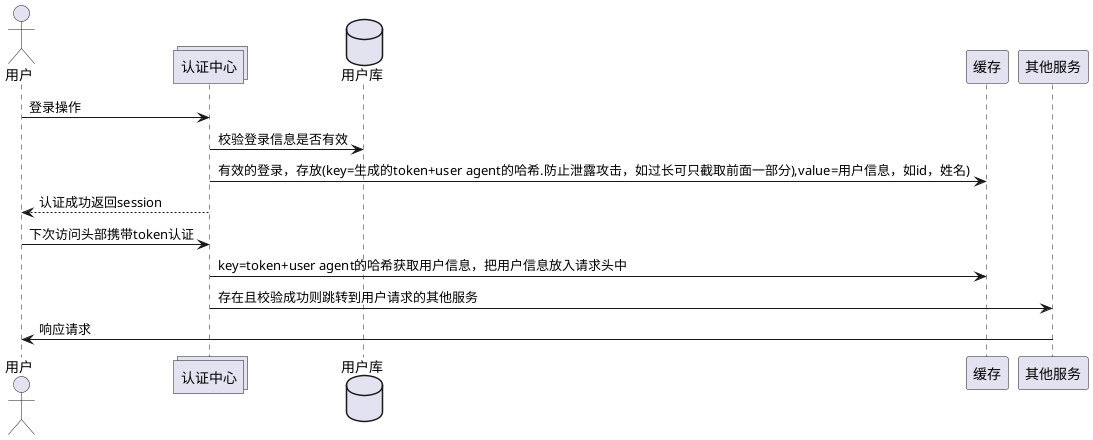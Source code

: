 @startuml
actor 用户
collections 认证中心
database 用户库

用户 -> 认证中心: 登录操作
认证中心 -> 用户库: 校验登录信息是否有效
认证中心 -> 缓存: 有效的登录，存放(key=生成的token+user agent的哈希.防止泄露攻击，如过长可只截取前面一部分),value=用户信息，如id，姓名)
用户 <-- 认证中心 : 认证成功返回session
用户 -> 认证中心: 下次访问头部携带token认证
认证中心 -> 缓存: key=token+user agent的哈希获取用户信息，把用户信息放入请求头中
其他服务 <- 认证中心: 存在且校验成功则跳转到用户请求的其他服务
其他服务 -> 用户: 响应请求
@enduml